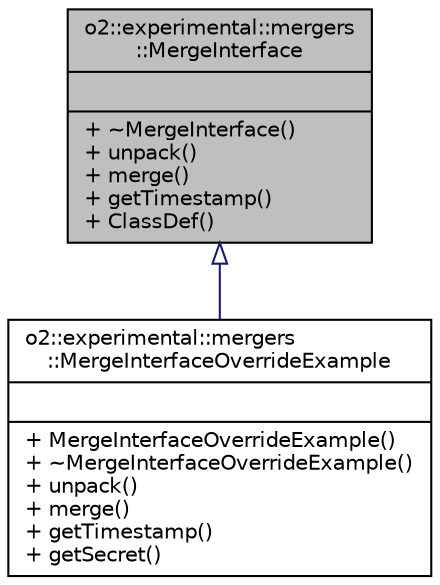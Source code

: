 digraph "o2::experimental::mergers::MergeInterface"
{
 // INTERACTIVE_SVG=YES
  bgcolor="transparent";
  edge [fontname="Helvetica",fontsize="10",labelfontname="Helvetica",labelfontsize="10"];
  node [fontname="Helvetica",fontsize="10",shape=record];
  Node0 [label="{o2::experimental::mergers\l::MergeInterface\n||+ ~MergeInterface()\l+ unpack()\l+ merge()\l+ getTimestamp()\l+ ClassDef()\l}",height=0.2,width=0.4,color="black", fillcolor="grey75", style="filled", fontcolor="black"];
  Node0 -> Node1 [dir="back",color="midnightblue",fontsize="10",style="solid",arrowtail="onormal",fontname="Helvetica"];
  Node1 [label="{o2::experimental::mergers\l::MergeInterfaceOverrideExample\n||+ MergeInterfaceOverrideExample()\l+ ~MergeInterfaceOverrideExample()\l+ unpack()\l+ merge()\l+ getTimestamp()\l+ getSecret()\l}",height=0.2,width=0.4,color="black",URL="$d1/d03/classo2_1_1experimental_1_1mergers_1_1MergeInterfaceOverrideExample.html"];
}
